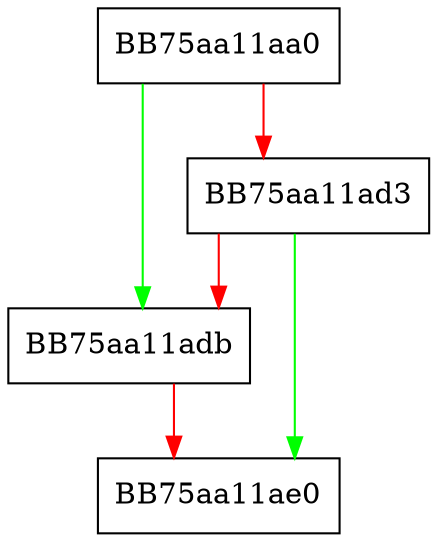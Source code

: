 digraph RpfAPI_VFS_SetCurrentDir {
  node [shape="box"];
  graph [splines=ortho];
  BB75aa11aa0 -> BB75aa11adb [color="green"];
  BB75aa11aa0 -> BB75aa11ad3 [color="red"];
  BB75aa11ad3 -> BB75aa11ae0 [color="green"];
  BB75aa11ad3 -> BB75aa11adb [color="red"];
  BB75aa11adb -> BB75aa11ae0 [color="red"];
}